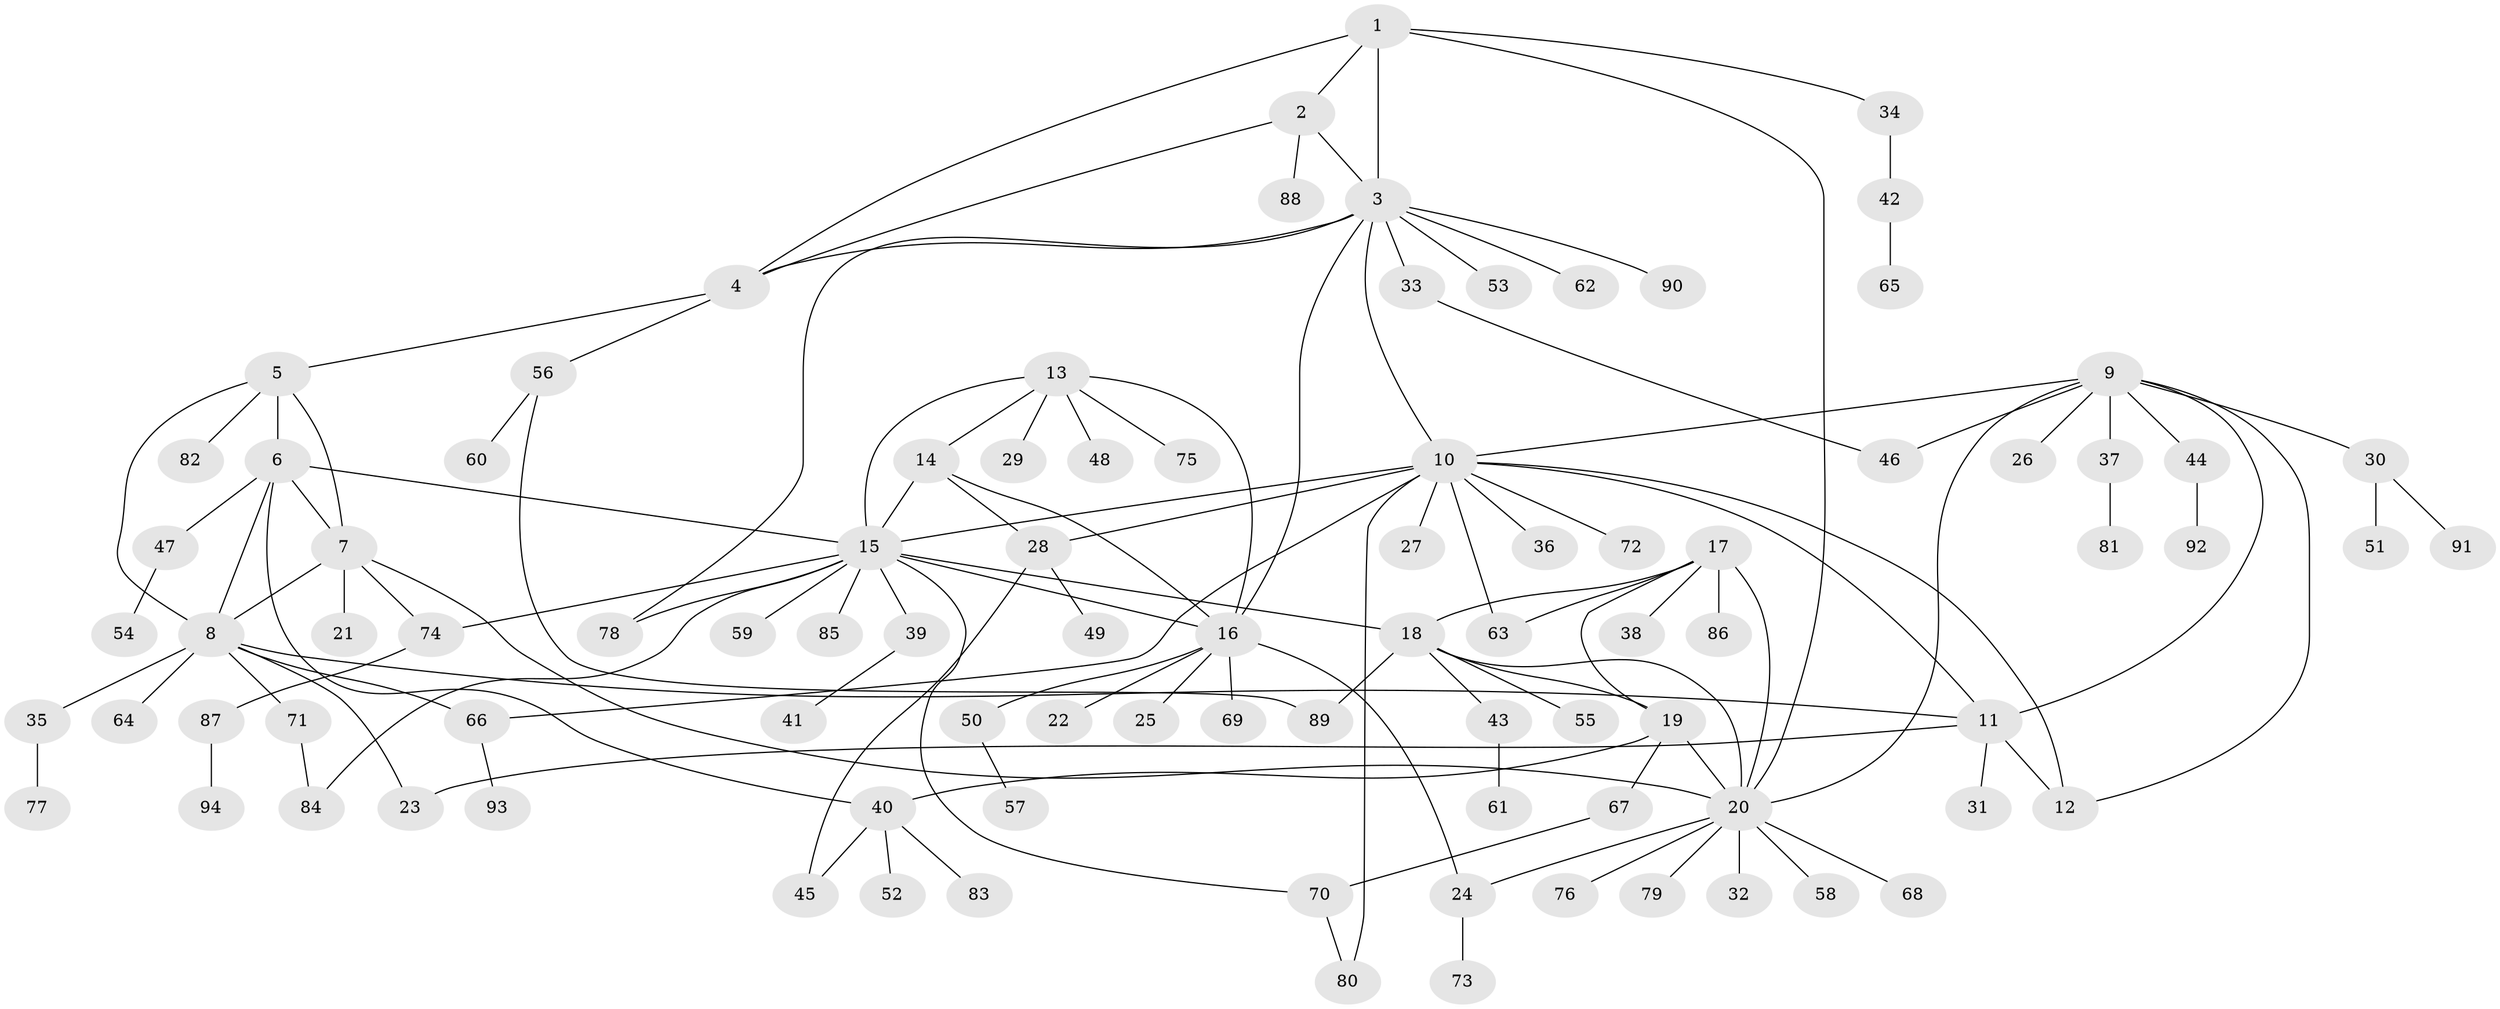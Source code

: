 // Generated by graph-tools (version 1.1) at 2025/26/03/09/25 03:26:44]
// undirected, 94 vertices, 128 edges
graph export_dot {
graph [start="1"]
  node [color=gray90,style=filled];
  1;
  2;
  3;
  4;
  5;
  6;
  7;
  8;
  9;
  10;
  11;
  12;
  13;
  14;
  15;
  16;
  17;
  18;
  19;
  20;
  21;
  22;
  23;
  24;
  25;
  26;
  27;
  28;
  29;
  30;
  31;
  32;
  33;
  34;
  35;
  36;
  37;
  38;
  39;
  40;
  41;
  42;
  43;
  44;
  45;
  46;
  47;
  48;
  49;
  50;
  51;
  52;
  53;
  54;
  55;
  56;
  57;
  58;
  59;
  60;
  61;
  62;
  63;
  64;
  65;
  66;
  67;
  68;
  69;
  70;
  71;
  72;
  73;
  74;
  75;
  76;
  77;
  78;
  79;
  80;
  81;
  82;
  83;
  84;
  85;
  86;
  87;
  88;
  89;
  90;
  91;
  92;
  93;
  94;
  1 -- 2;
  1 -- 3;
  1 -- 4;
  1 -- 20;
  1 -- 34;
  2 -- 3;
  2 -- 4;
  2 -- 88;
  3 -- 4;
  3 -- 10;
  3 -- 16;
  3 -- 33;
  3 -- 53;
  3 -- 62;
  3 -- 78;
  3 -- 90;
  4 -- 5;
  4 -- 56;
  5 -- 6;
  5 -- 7;
  5 -- 8;
  5 -- 82;
  6 -- 7;
  6 -- 8;
  6 -- 15;
  6 -- 40;
  6 -- 47;
  7 -- 8;
  7 -- 20;
  7 -- 21;
  7 -- 74;
  8 -- 11;
  8 -- 23;
  8 -- 35;
  8 -- 64;
  8 -- 66;
  8 -- 71;
  9 -- 10;
  9 -- 11;
  9 -- 12;
  9 -- 20;
  9 -- 26;
  9 -- 30;
  9 -- 37;
  9 -- 44;
  9 -- 46;
  10 -- 11;
  10 -- 12;
  10 -- 15;
  10 -- 27;
  10 -- 28;
  10 -- 36;
  10 -- 63;
  10 -- 66;
  10 -- 72;
  10 -- 80;
  11 -- 12;
  11 -- 23;
  11 -- 31;
  13 -- 14;
  13 -- 15;
  13 -- 16;
  13 -- 29;
  13 -- 48;
  13 -- 75;
  14 -- 15;
  14 -- 16;
  14 -- 28;
  15 -- 16;
  15 -- 18;
  15 -- 39;
  15 -- 59;
  15 -- 70;
  15 -- 74;
  15 -- 78;
  15 -- 84;
  15 -- 85;
  16 -- 22;
  16 -- 24;
  16 -- 25;
  16 -- 50;
  16 -- 69;
  17 -- 18;
  17 -- 19;
  17 -- 20;
  17 -- 38;
  17 -- 63;
  17 -- 86;
  18 -- 19;
  18 -- 20;
  18 -- 43;
  18 -- 55;
  18 -- 89;
  19 -- 20;
  19 -- 40;
  19 -- 67;
  20 -- 24;
  20 -- 32;
  20 -- 58;
  20 -- 68;
  20 -- 76;
  20 -- 79;
  24 -- 73;
  28 -- 45;
  28 -- 49;
  30 -- 51;
  30 -- 91;
  33 -- 46;
  34 -- 42;
  35 -- 77;
  37 -- 81;
  39 -- 41;
  40 -- 45;
  40 -- 52;
  40 -- 83;
  42 -- 65;
  43 -- 61;
  44 -- 92;
  47 -- 54;
  50 -- 57;
  56 -- 60;
  56 -- 89;
  66 -- 93;
  67 -- 70;
  70 -- 80;
  71 -- 84;
  74 -- 87;
  87 -- 94;
}
